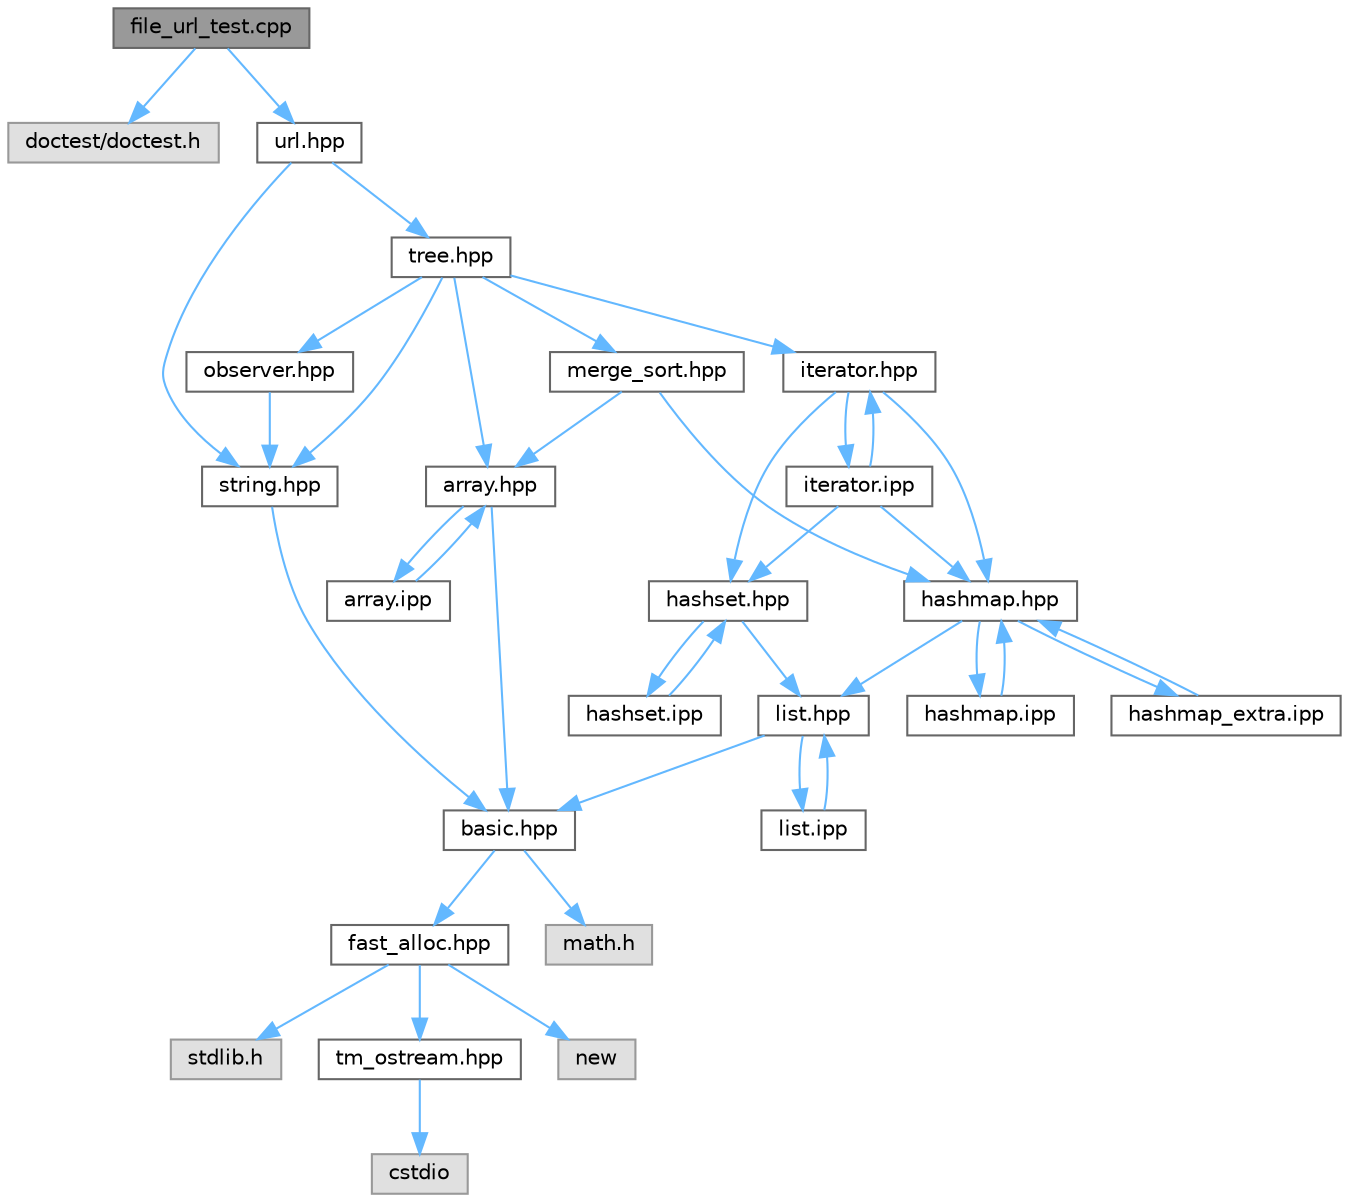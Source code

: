 digraph "file_url_test.cpp"
{
 // LATEX_PDF_SIZE
  bgcolor="transparent";
  edge [fontname=Helvetica,fontsize=10,labelfontname=Helvetica,labelfontsize=10];
  node [fontname=Helvetica,fontsize=10,shape=box,height=0.2,width=0.4];
  Node1 [label="file_url_test.cpp",height=0.2,width=0.4,color="gray40", fillcolor="grey60", style="filled", fontcolor="black",tooltip=" "];
  Node1 -> Node2 [color="steelblue1",style="solid"];
  Node2 [label="doctest/doctest.h",height=0.2,width=0.4,color="grey60", fillcolor="#E0E0E0", style="filled",tooltip=" "];
  Node1 -> Node3 [color="steelblue1",style="solid"];
  Node3 [label="url.hpp",height=0.2,width=0.4,color="grey40", fillcolor="white", style="filled",URL="$url_8hpp.html",tooltip=" "];
  Node3 -> Node4 [color="steelblue1",style="solid"];
  Node4 [label="string.hpp",height=0.2,width=0.4,color="grey40", fillcolor="white", style="filled",URL="$string_8hpp.html",tooltip=" "];
  Node4 -> Node5 [color="steelblue1",style="solid"];
  Node5 [label="basic.hpp",height=0.2,width=0.4,color="grey40", fillcolor="white", style="filled",URL="$basic_8hpp.html",tooltip=" "];
  Node5 -> Node6 [color="steelblue1",style="solid"];
  Node6 [label="fast_alloc.hpp",height=0.2,width=0.4,color="grey40", fillcolor="white", style="filled",URL="$fast__alloc_8hpp.html",tooltip=" "];
  Node6 -> Node7 [color="steelblue1",style="solid"];
  Node7 [label="stdlib.h",height=0.2,width=0.4,color="grey60", fillcolor="#E0E0E0", style="filled",tooltip=" "];
  Node6 -> Node8 [color="steelblue1",style="solid"];
  Node8 [label="tm_ostream.hpp",height=0.2,width=0.4,color="grey40", fillcolor="white", style="filled",URL="$tm__ostream_8hpp.html",tooltip=" "];
  Node8 -> Node9 [color="steelblue1",style="solid"];
  Node9 [label="cstdio",height=0.2,width=0.4,color="grey60", fillcolor="#E0E0E0", style="filled",tooltip=" "];
  Node6 -> Node10 [color="steelblue1",style="solid"];
  Node10 [label="new",height=0.2,width=0.4,color="grey60", fillcolor="#E0E0E0", style="filled",tooltip=" "];
  Node5 -> Node11 [color="steelblue1",style="solid"];
  Node11 [label="math.h",height=0.2,width=0.4,color="grey60", fillcolor="#E0E0E0", style="filled",tooltip=" "];
  Node3 -> Node12 [color="steelblue1",style="solid"];
  Node12 [label="tree.hpp",height=0.2,width=0.4,color="grey40", fillcolor="white", style="filled",URL="$tree_8hpp.html",tooltip=" "];
  Node12 -> Node13 [color="steelblue1",style="solid"];
  Node13 [label="array.hpp",height=0.2,width=0.4,color="grey40", fillcolor="white", style="filled",URL="$array_8hpp.html",tooltip=" "];
  Node13 -> Node5 [color="steelblue1",style="solid"];
  Node13 -> Node14 [color="steelblue1",style="solid"];
  Node14 [label="array.ipp",height=0.2,width=0.4,color="grey40", fillcolor="white", style="filled",URL="$array_8ipp.html",tooltip=" "];
  Node14 -> Node13 [color="steelblue1",style="solid"];
  Node12 -> Node15 [color="steelblue1",style="solid"];
  Node15 [label="iterator.hpp",height=0.2,width=0.4,color="grey40", fillcolor="white", style="filled",URL="$iterator_8hpp.html",tooltip=" "];
  Node15 -> Node16 [color="steelblue1",style="solid"];
  Node16 [label="hashmap.hpp",height=0.2,width=0.4,color="grey40", fillcolor="white", style="filled",URL="$hashmap_8hpp.html",tooltip=" "];
  Node16 -> Node17 [color="steelblue1",style="solid"];
  Node17 [label="list.hpp",height=0.2,width=0.4,color="grey40", fillcolor="white", style="filled",URL="$list_8hpp.html",tooltip=" "];
  Node17 -> Node5 [color="steelblue1",style="solid"];
  Node17 -> Node18 [color="steelblue1",style="solid"];
  Node18 [label="list.ipp",height=0.2,width=0.4,color="grey40", fillcolor="white", style="filled",URL="$list_8ipp.html",tooltip=" "];
  Node18 -> Node17 [color="steelblue1",style="solid"];
  Node16 -> Node19 [color="steelblue1",style="solid"];
  Node19 [label="hashmap.ipp",height=0.2,width=0.4,color="grey40", fillcolor="white", style="filled",URL="$hashmap_8ipp.html",tooltip=" "];
  Node19 -> Node16 [color="steelblue1",style="solid"];
  Node16 -> Node20 [color="steelblue1",style="solid"];
  Node20 [label="hashmap_extra.ipp",height=0.2,width=0.4,color="grey40", fillcolor="white", style="filled",URL="$hashmap__extra_8ipp.html",tooltip=" "];
  Node20 -> Node16 [color="steelblue1",style="solid"];
  Node15 -> Node21 [color="steelblue1",style="solid"];
  Node21 [label="hashset.hpp",height=0.2,width=0.4,color="grey40", fillcolor="white", style="filled",URL="$hashset_8hpp.html",tooltip=" "];
  Node21 -> Node17 [color="steelblue1",style="solid"];
  Node21 -> Node22 [color="steelblue1",style="solid"];
  Node22 [label="hashset.ipp",height=0.2,width=0.4,color="grey40", fillcolor="white", style="filled",URL="$hashset_8ipp.html",tooltip=" "];
  Node22 -> Node21 [color="steelblue1",style="solid"];
  Node15 -> Node23 [color="steelblue1",style="solid"];
  Node23 [label="iterator.ipp",height=0.2,width=0.4,color="grey40", fillcolor="white", style="filled",URL="$iterator_8ipp.html",tooltip=" "];
  Node23 -> Node16 [color="steelblue1",style="solid"];
  Node23 -> Node21 [color="steelblue1",style="solid"];
  Node23 -> Node15 [color="steelblue1",style="solid"];
  Node12 -> Node24 [color="steelblue1",style="solid"];
  Node24 [label="merge_sort.hpp",height=0.2,width=0.4,color="grey40", fillcolor="white", style="filled",URL="$merge__sort_8hpp.html",tooltip=" "];
  Node24 -> Node13 [color="steelblue1",style="solid"];
  Node24 -> Node16 [color="steelblue1",style="solid"];
  Node12 -> Node25 [color="steelblue1",style="solid"];
  Node25 [label="observer.hpp",height=0.2,width=0.4,color="grey40", fillcolor="white", style="filled",URL="$observer_8hpp.html",tooltip=" "];
  Node25 -> Node4 [color="steelblue1",style="solid"];
  Node12 -> Node4 [color="steelblue1",style="solid"];
}
